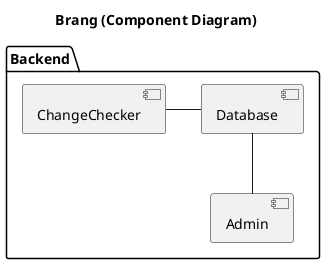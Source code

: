 @startuml
skinparam componentStyle uml2
skinparam monochrome true
title Brang (Component Diagram)
' interface "REST" as REST

package "Backend" {
[ChangeChecker]-[Database]
' REST-[Database]
[Admin]-up-[Database]
}

'package "Frontend" {
'[React.js] -.> REST
'}

@enduml